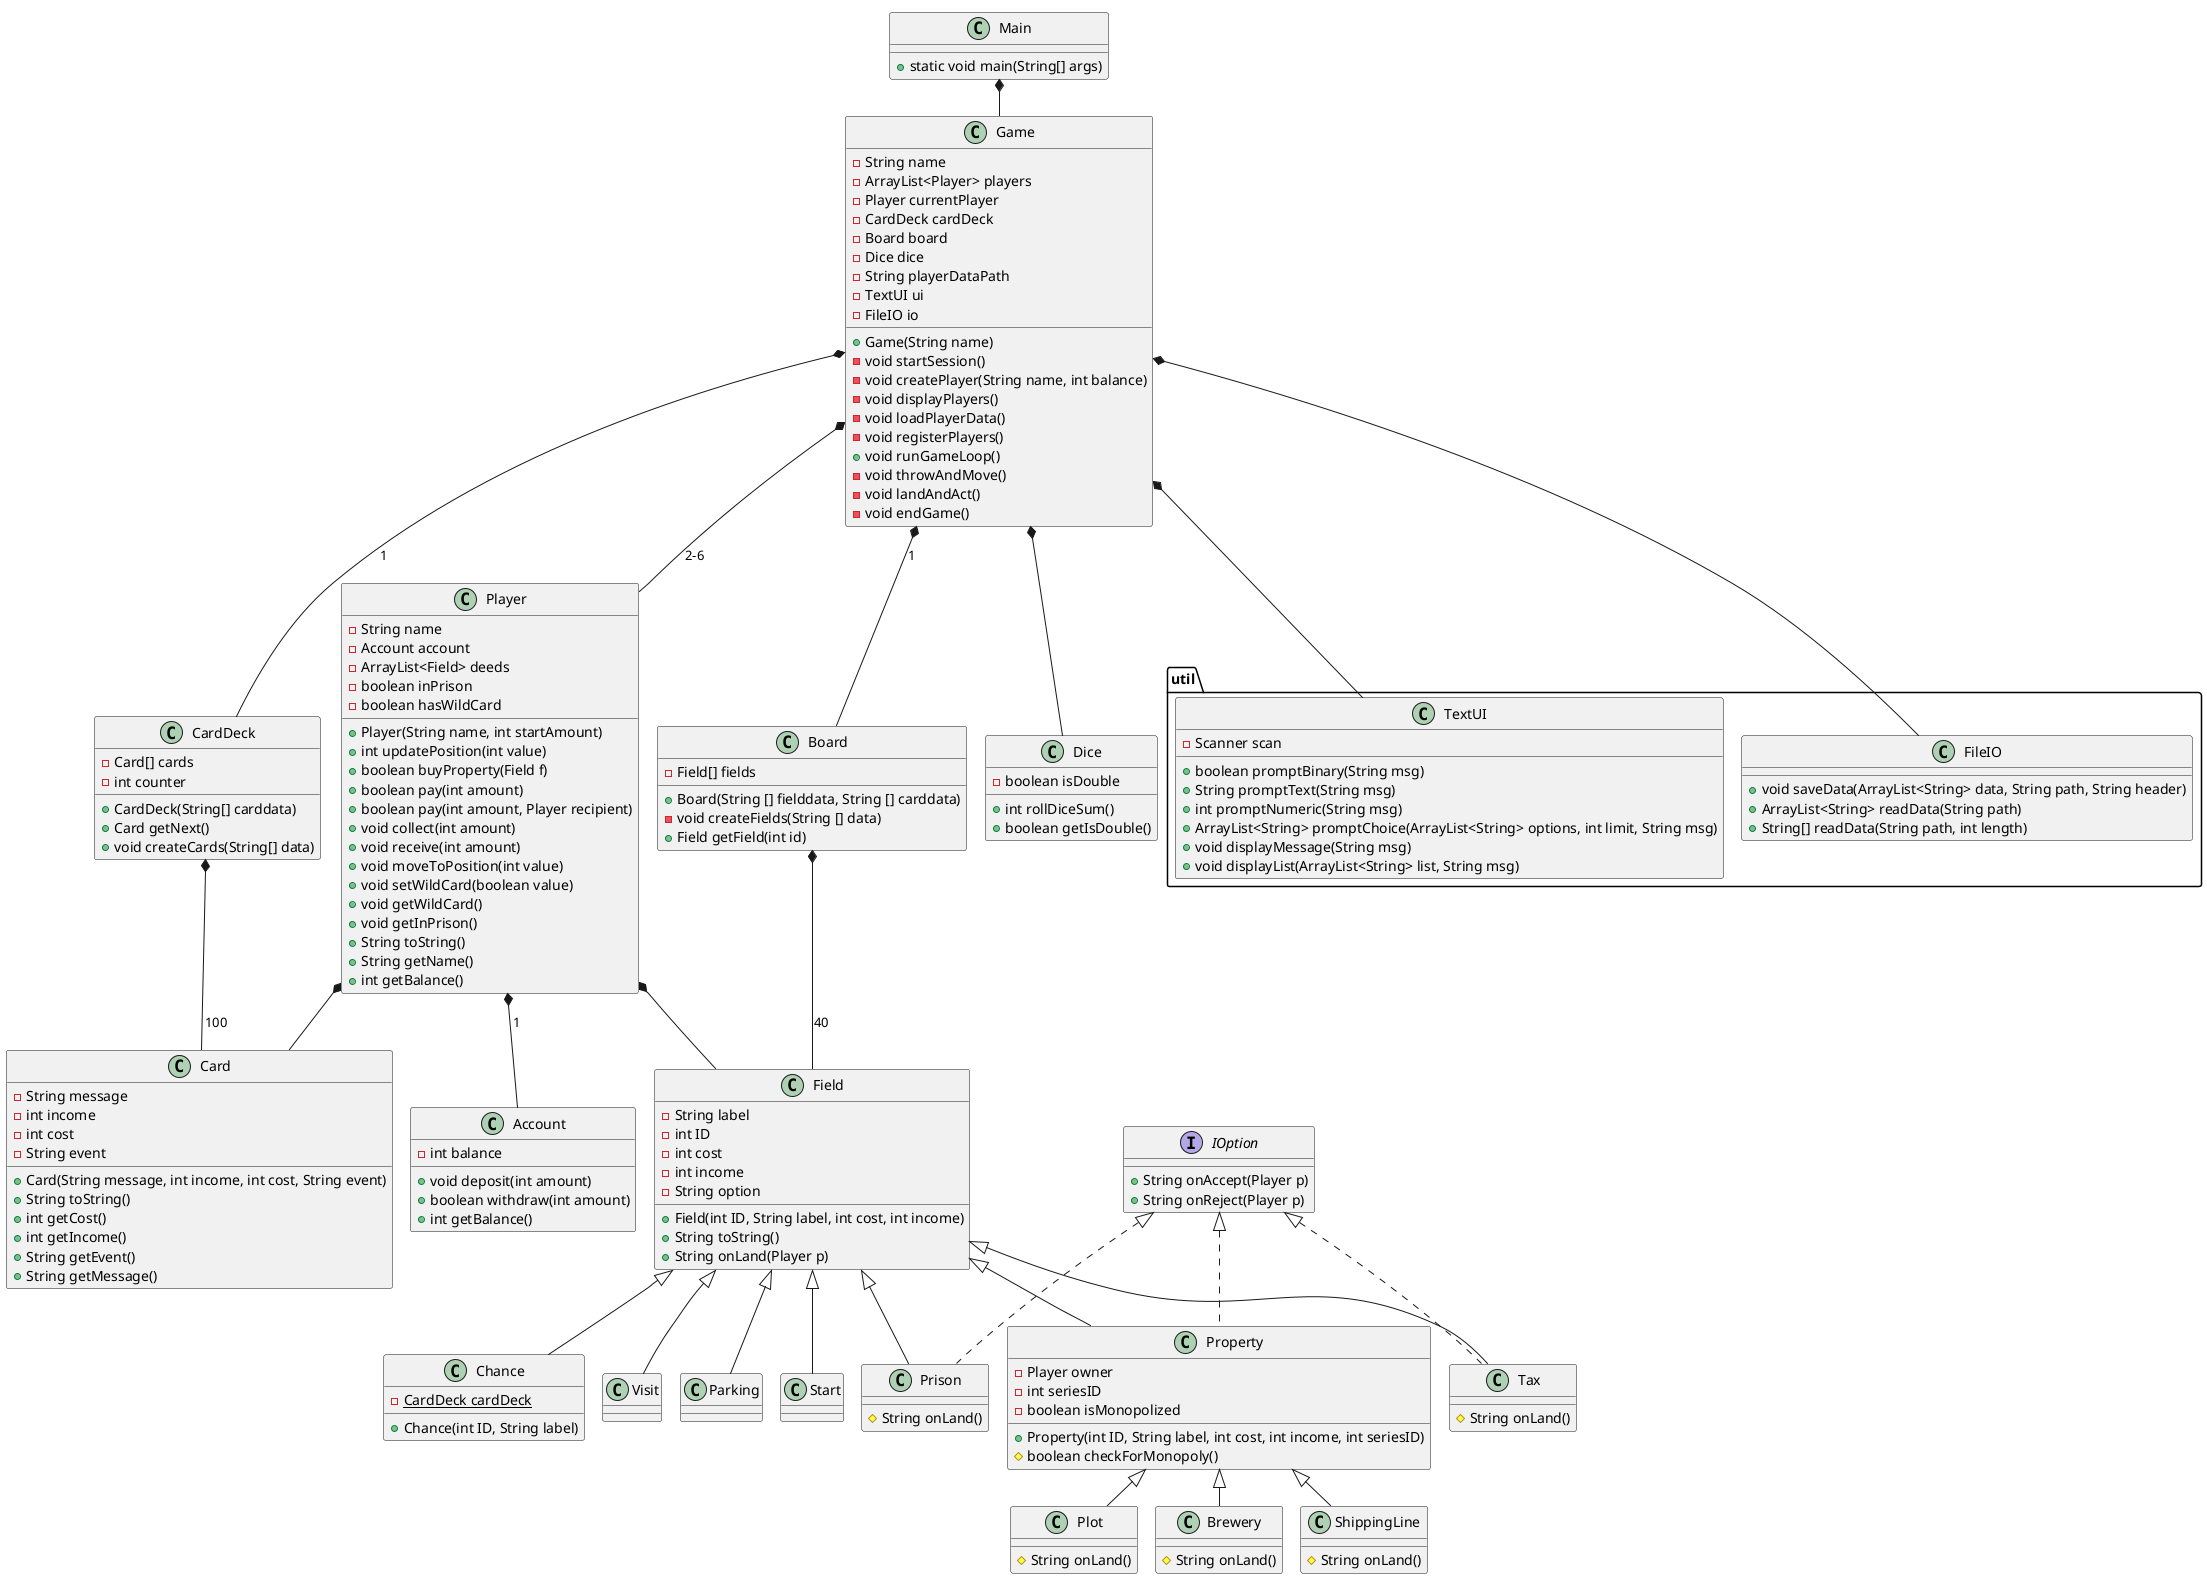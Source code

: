 @startuml
!pragma layout smetana

class Main{
+ static void main(String[] args)
}




class Game{
 - String name
 - ArrayList<Player> players
 - Player currentPlayer
 - CardDeck cardDeck
 - Board board
 - Dice dice
 'utilities
  - String playerDataPath
  - TextUI ui
  - FileIO io
  'Contructor
 + Game(String name)
 'Methods
 - void startSession()
 - void createPlayer(String name, int balance)
 - void displayPlayers()
  - void loadPlayerData()
 - void registerPlayers()
 + void runGameLoop()
 - void throwAndMove()
 - void landAndAct()
 - void endGame()

}
class Visit extends Field{
}
class Parking extends Field{
}
class Start extends Field{
}
class Player{
- String name
- Account account
- ArrayList<Field> deeds
- boolean inPrison
- boolean hasWildCard
+ Player(String name, int startAmount)
+ int updatePosition(int value)
+ boolean buyProperty(Field f)
+ boolean pay(int amount)
+ boolean pay(int amount, Player recipient)
+ void collect(int amount)
+ void receive(int amount)
+ void moveToPosition(int value)
+ void setWildCard(boolean value)
+ void getWildCard()
+ void getInPrison()
+ String toString()
+ String getName()
+ int getBalance()
}

class Account{
- int balance
+ void deposit(int amount)
+ boolean withdraw(int amount)
+ int getBalance()
}

class Field{
- String label
 - int ID
 - int cost
 - int income
 - String option
 + Field(int ID, String label, int cost, int income)
 + String toString()
 + String onLand(Player p)
}

interface IOption{
 + String onAccept(Player p)
 + String onReject(Player p)
}
class Board{
 - Field[] fields
 + Board(String [] fielddata, String [] carddata)
'konstruktoren instansierer CardDeck med carddata som argument og tildeler til Chance.cardDeck
 - void createFields(String [] data)
 + Field getField(int id)

}
class Property extends Field implements IOption{
 - Player owner
 - int seriesID
 - boolean isMonopolized
 + Property(int ID, String label, int cost, int income, int seriesID)
  # boolean checkForMonopoly()
}

class Plot extends Property{
 # String onLand()
}

class Brewery extends Property{
 # String onLand()
}

class Prison extends Field implements IOption{
 # String onLand()
}

class Tax extends Field implements IOption{
 # String onLand()
}

class ShippingLine extends Property{
 # String onLand()
}

class Chance extends Field{
 - {static} CardDeck cardDeck
 + Chance(int ID, String label)
}
class CardDeck {
- Card[] cards
- int counter
+ CardDeck(String[] carddata)
+ Card getNext()
+ void createCards(String[] data)
}
class Card{
-String message
-int income
-int cost
-String event
+Card(String message, int income, int cost, String event)
+String toString()
+ int getCost()
+ int getIncome()
+ String getEvent()
+ String getMessage()
}

class Dice{
 - boolean isDouble
 +int rollDiceSum()
 +boolean getIsDouble()
 }
package "util" {
class TextUI {
- Scanner scan
+ boolean promptBinary(String msg)
+ String promptText(String msg)
+ int promptNumeric(String msg)
+ ArrayList<String> promptChoice(ArrayList<String> options, int limit, String msg)
+ void displayMessage(String msg)
+ void displayList(ArrayList<String> list, String msg)
}

class FileIO{
+ void saveData(ArrayList<String> data, String path, String header)
+ ArrayList<String> readData(String path)
+ String[] readData(String path, int length)
}

Game *-- TextUI
Main *-- Game
Game *-- Player: 2-6
Game *-- FileIO
Player *-- Account:1
Game *-- Board:1
Board *-- Field:40
Game *-- CardDeck:1
CardDeck *-- Card:100
Game *-- Dice
Player *-- Card
Player *-- Field

@enduml